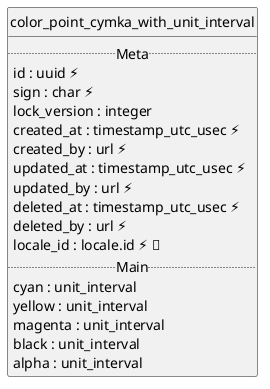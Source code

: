 @startuml uml
skinparam monochrome true
skinparam linetype ortho
hide circle

entity color_point_cymka_with_unit_interval {
  .. Meta ..
  id : uuid ⚡
  sign : char ⚡
  lock_version : integer
  created_at : timestamp_utc_usec ⚡
  created_by : url ⚡
  updated_at : timestamp_utc_usec ⚡
  updated_by : url ⚡
  deleted_at : timestamp_utc_usec ⚡
  deleted_by : url ⚡
  locale_id : locale.id ⚡ 🔑
  .. Main ..
  cyan : unit_interval
  yellow : unit_interval
  magenta : unit_interval
  black : unit_interval
  alpha : unit_interval
}

@enduml
